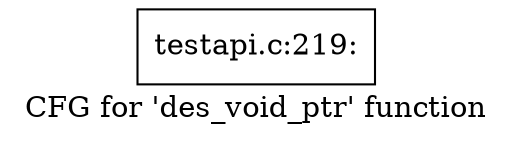 digraph "CFG for 'des_void_ptr' function" {
	label="CFG for 'des_void_ptr' function";

	Node0x423a540 [shape=record,label="{testapi.c:219:}"];
}
